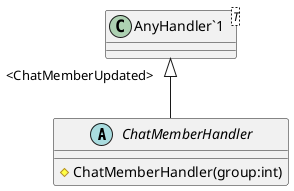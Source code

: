 @startuml
abstract class ChatMemberHandler {
    # ChatMemberHandler(group:int)
}
class "AnyHandler`1"<T> {
}
"AnyHandler`1" "<ChatMemberUpdated>" <|-- ChatMemberHandler
@enduml
